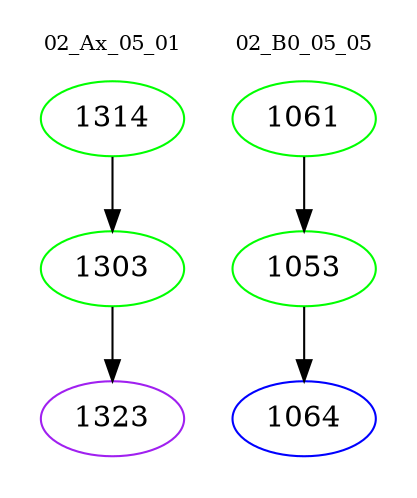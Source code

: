 digraph{
subgraph cluster_0 {
color = white
label = "02_Ax_05_01";
fontsize=10;
T0_1314 [label="1314", color="green"]
T0_1314 -> T0_1303 [color="black"]
T0_1303 [label="1303", color="green"]
T0_1303 -> T0_1323 [color="black"]
T0_1323 [label="1323", color="purple"]
}
subgraph cluster_1 {
color = white
label = "02_B0_05_05";
fontsize=10;
T1_1061 [label="1061", color="green"]
T1_1061 -> T1_1053 [color="black"]
T1_1053 [label="1053", color="green"]
T1_1053 -> T1_1064 [color="black"]
T1_1064 [label="1064", color="blue"]
}
}
